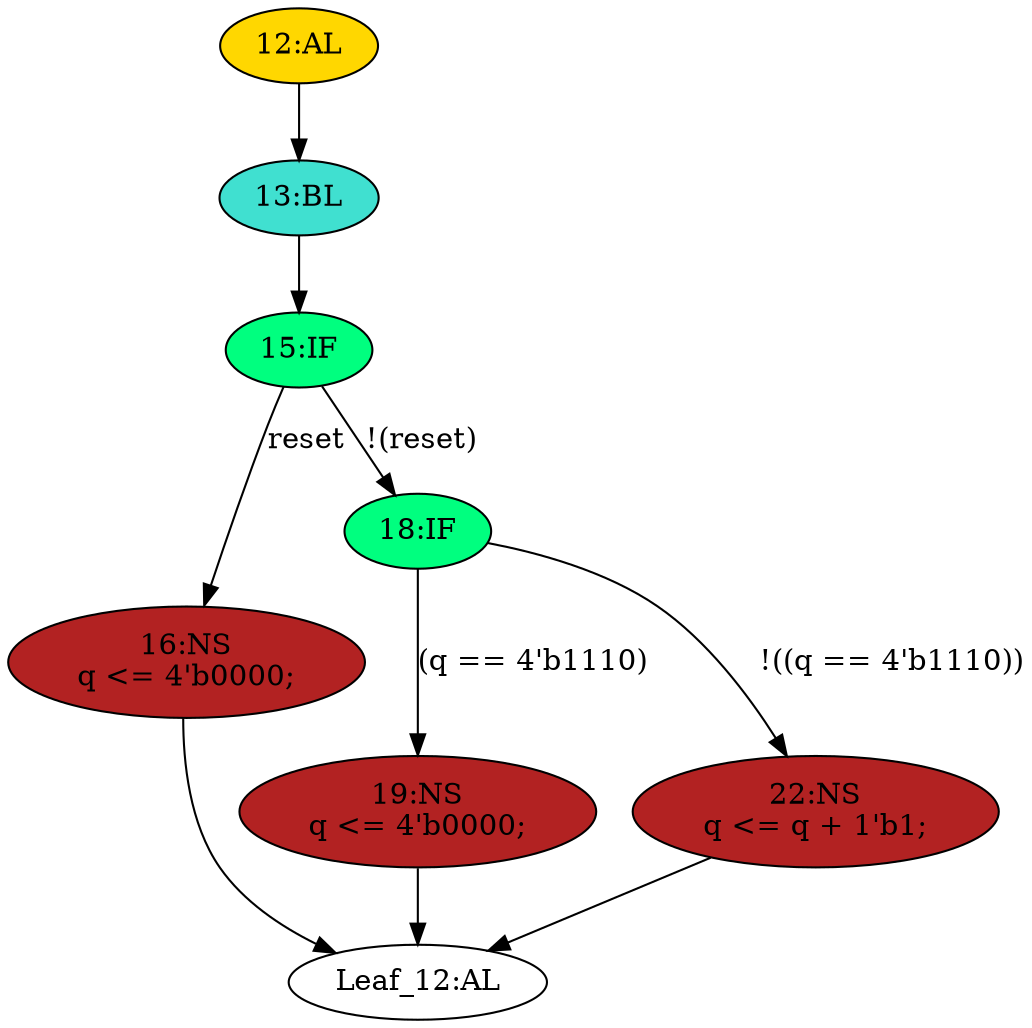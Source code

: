 strict digraph "" {
	node [label="\N"];
	"15:IF"	[ast="<pyverilog.vparser.ast.IfStatement object at 0x7f8f1c12aa90>",
		fillcolor=springgreen,
		label="15:IF",
		statements="[]",
		style=filled,
		typ=IfStatement];
	"16:NS"	[ast="<pyverilog.vparser.ast.NonblockingSubstitution object at 0x7f8f1c12a5d0>",
		fillcolor=firebrick,
		label="16:NS
q <= 4'b0000;",
		statements="[<pyverilog.vparser.ast.NonblockingSubstitution object at 0x7f8f1c12a5d0>]",
		style=filled,
		typ=NonblockingSubstitution];
	"15:IF" -> "16:NS"	[cond="['reset']",
		label=reset,
		lineno=15];
	"18:IF"	[ast="<pyverilog.vparser.ast.IfStatement object at 0x7f8f1c12a710>",
		fillcolor=springgreen,
		label="18:IF",
		statements="[]",
		style=filled,
		typ=IfStatement];
	"15:IF" -> "18:IF"	[cond="['reset']",
		label="!(reset)",
		lineno=15];
	"Leaf_12:AL"	[def_var="['q']",
		label="Leaf_12:AL"];
	"16:NS" -> "Leaf_12:AL"	[cond="[]",
		lineno=None];
	"19:NS"	[ast="<pyverilog.vparser.ast.NonblockingSubstitution object at 0x7f8f1c12a390>",
		fillcolor=firebrick,
		label="19:NS
q <= 4'b0000;",
		statements="[<pyverilog.vparser.ast.NonblockingSubstitution object at 0x7f8f1c12a390>]",
		style=filled,
		typ=NonblockingSubstitution];
	"18:IF" -> "19:NS"	[cond="['q']",
		label="(q == 4'b1110)",
		lineno=18];
	"22:NS"	[ast="<pyverilog.vparser.ast.NonblockingSubstitution object at 0x7f8f1c12a790>",
		fillcolor=firebrick,
		label="22:NS
q <= q + 1'b1;",
		statements="[<pyverilog.vparser.ast.NonblockingSubstitution object at 0x7f8f1c12a790>]",
		style=filled,
		typ=NonblockingSubstitution];
	"18:IF" -> "22:NS"	[cond="['q']",
		label="!((q == 4'b1110))",
		lineno=18];
	"13:BL"	[ast="<pyverilog.vparser.ast.Block object at 0x7f8f1c12aa50>",
		fillcolor=turquoise,
		label="13:BL",
		statements="[]",
		style=filled,
		typ=Block];
	"13:BL" -> "15:IF"	[cond="[]",
		lineno=None];
	"19:NS" -> "Leaf_12:AL"	[cond="[]",
		lineno=None];
	"22:NS" -> "Leaf_12:AL"	[cond="[]",
		lineno=None];
	"12:AL"	[ast="<pyverilog.vparser.ast.Always object at 0x7f8f1c12ab10>",
		clk_sens=True,
		fillcolor=gold,
		label="12:AL",
		sens="['clk', 'reset']",
		statements="[]",
		style=filled,
		typ=Always,
		use_var="['reset', 'q']"];
	"12:AL" -> "13:BL"	[cond="[]",
		lineno=None];
}
